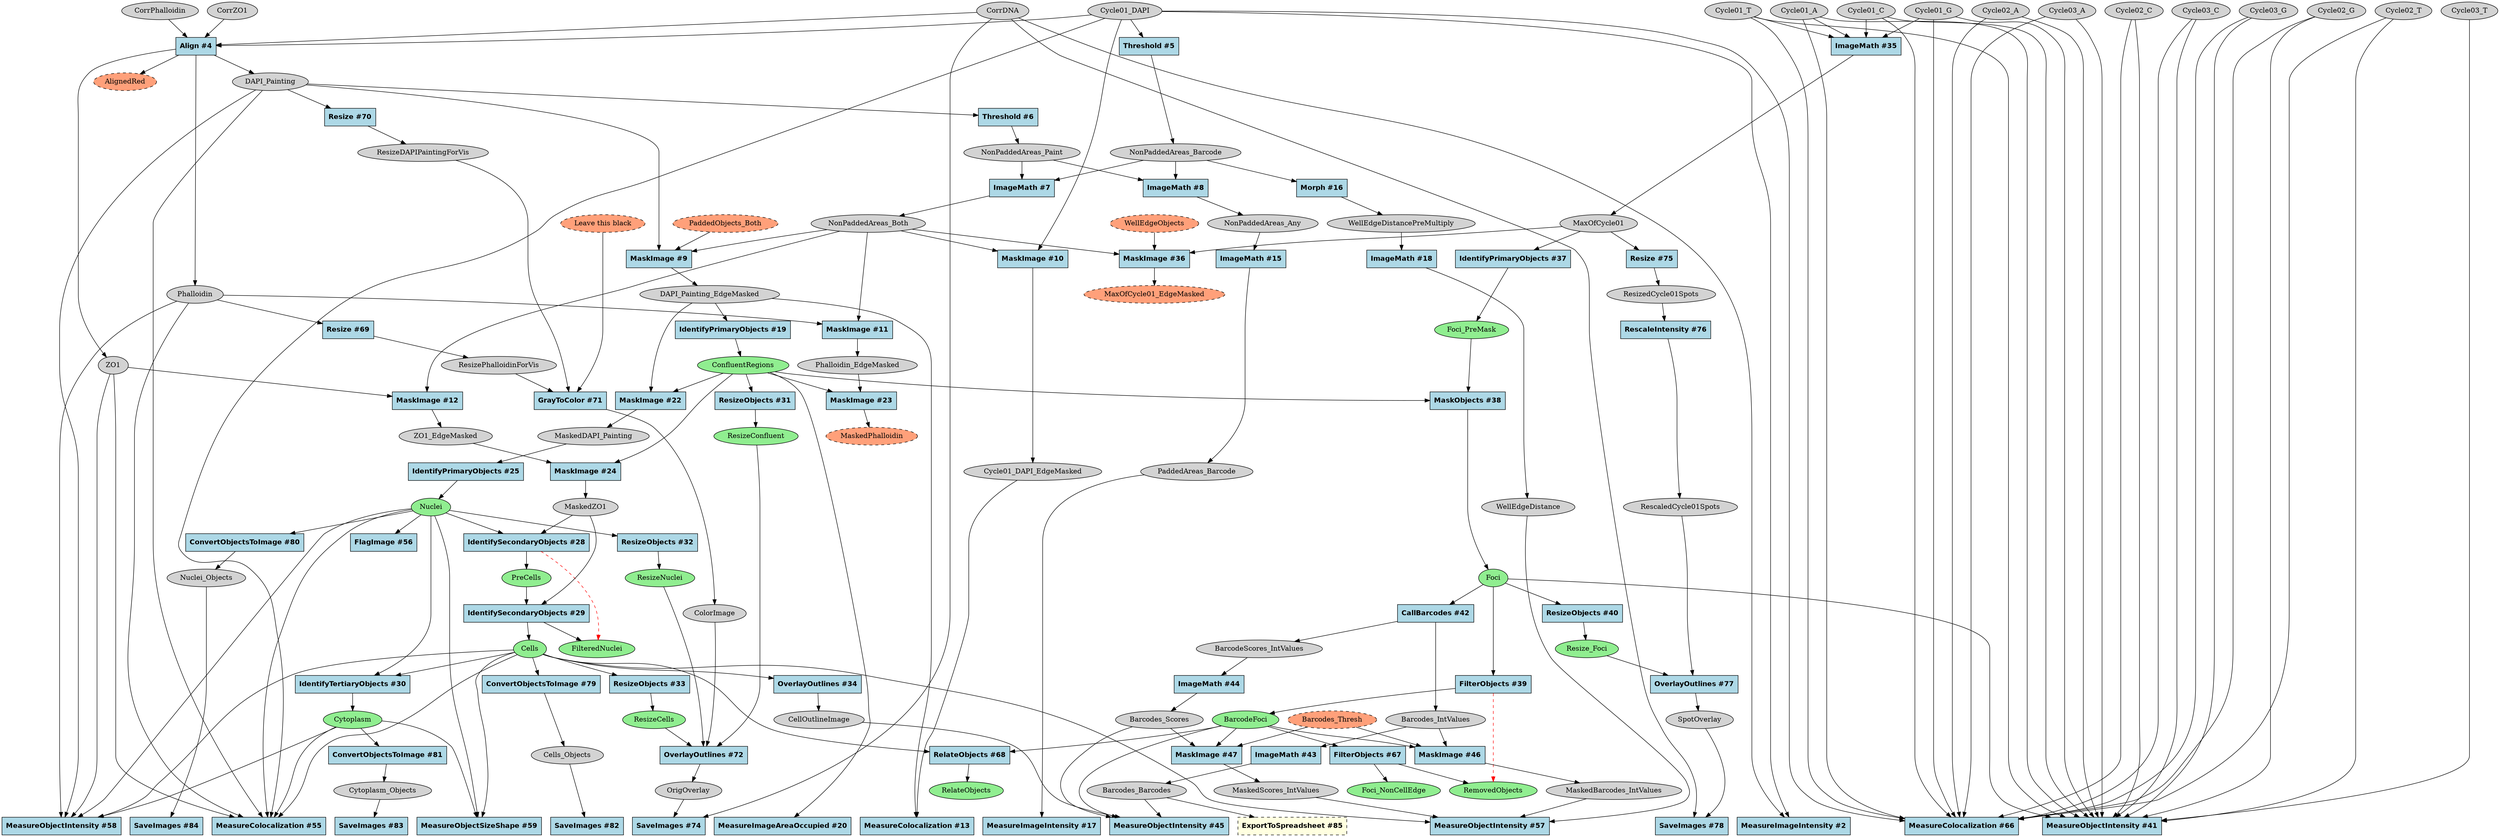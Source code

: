 strict digraph {
"image__Leave this black" [type=image, label="Leave this black", filtered=True, shape=ellipse, style="filled,dashed", fillcolor=lightsalmon];
Align_d0c009c5 [type=module, label="Align #4", module_name=Align, module_num=4, original_num=4, stable_id="Align_d0c009c5", enabled=True, shape=box, style=filled, fontname="Helvetica-Bold", fillcolor=lightblue];
CallBarcodes_bc36b96a [type=module, label="CallBarcodes #42", module_name=CallBarcodes, module_num=42, original_num=42, stable_id="CallBarcodes_bc36b96a", enabled=True, shape=box, style=filled, fontname="Helvetica-Bold", fillcolor=lightblue];
ConvertObjectsToImage_3c1046f2 [type=module, label="ConvertObjectsToImage #79", module_name=ConvertObjectsToImage, module_num=79, original_num=79, stable_id="ConvertObjectsToImage_3c1046f2", enabled=True, shape=box, style=filled, fontname="Helvetica-Bold", fillcolor=lightblue];
ConvertObjectsToImage_51f82f98 [type=module, label="ConvertObjectsToImage #81", module_name=ConvertObjectsToImage, module_num=81, original_num=81, stable_id="ConvertObjectsToImage_51f82f98", enabled=True, shape=box, style=filled, fontname="Helvetica-Bold", fillcolor=lightblue];
ConvertObjectsToImage_f0cc435 [type=module, label="ConvertObjectsToImage #80", module_name=ConvertObjectsToImage, module_num=80, original_num=80, stable_id="ConvertObjectsToImage_f0cc435", enabled=True, shape=box, style=filled, fontname="Helvetica-Bold", fillcolor=lightblue];
ExportToSpreadsheet_1de119ea [type=module, label="ExportToSpreadsheet #85", module_name=ExportToSpreadsheet, module_num=85, original_num=85, stable_id="ExportToSpreadsheet_1de119ea", enabled=True, filtered=True, shape=box, style="filled,dashed", fontname="Helvetica-Bold", fillcolor=lightyellow];
FilterObjects_a0d8b12f [type=module, label="FilterObjects #39", module_name=FilterObjects, module_num=39, original_num=39, stable_id="FilterObjects_a0d8b12f", enabled=True, shape=box, style=filled, fontname="Helvetica-Bold", fillcolor=lightblue];
FilterObjects_e8d31de3 [type=module, label="FilterObjects #67", module_name=FilterObjects, module_num=67, original_num=67, stable_id="FilterObjects_e8d31de3", enabled=True, shape=box, style=filled, fontname="Helvetica-Bold", fillcolor=lightblue];
FlagImage_3d76eed3 [type=module, label="FlagImage #56", module_name=FlagImage, module_num=56, original_num=56, stable_id="FlagImage_3d76eed3", enabled=True, shape=box, style=filled, fontname="Helvetica-Bold", fillcolor=lightblue];
GrayToColor_e2eac13e [type=module, label="GrayToColor #71", module_name=GrayToColor, module_num=71, original_num=71, stable_id="GrayToColor_e2eac13e", enabled=True, shape=box, style=filled, fontname="Helvetica-Bold", fillcolor=lightblue];
IdentifyPrimaryObjects_469f5b43 [type=module, label="IdentifyPrimaryObjects #25", module_name=IdentifyPrimaryObjects, module_num=25, original_num=25, stable_id="IdentifyPrimaryObjects_469f5b43", enabled=True, shape=box, style=filled, fontname="Helvetica-Bold", fillcolor=lightblue];
IdentifyPrimaryObjects_61616503 [type=module, label="IdentifyPrimaryObjects #19", module_name=IdentifyPrimaryObjects, module_num=19, original_num=19, stable_id="IdentifyPrimaryObjects_61616503", enabled=True, shape=box, style=filled, fontname="Helvetica-Bold", fillcolor=lightblue];
IdentifyPrimaryObjects_c40746df [type=module, label="IdentifyPrimaryObjects #37", module_name=IdentifyPrimaryObjects, module_num=37, original_num=37, stable_id="IdentifyPrimaryObjects_c40746df", enabled=True, shape=box, style=filled, fontname="Helvetica-Bold", fillcolor=lightblue];
IdentifySecondaryObjects_7ee30c54 [type=module, label="IdentifySecondaryObjects #29", module_name=IdentifySecondaryObjects, module_num=29, original_num=29, stable_id="IdentifySecondaryObjects_7ee30c54", enabled=True, shape=box, style=filled, fontname="Helvetica-Bold", fillcolor=lightblue];
IdentifySecondaryObjects_e49539f5 [type=module, label="IdentifySecondaryObjects #28", module_name=IdentifySecondaryObjects, module_num=28, original_num=28, stable_id="IdentifySecondaryObjects_e49539f5", enabled=True, shape=box, style=filled, fontname="Helvetica-Bold", fillcolor=lightblue];
IdentifyTertiaryObjects_ac7b69a9 [type=module, label="IdentifyTertiaryObjects #30", module_name=IdentifyTertiaryObjects, module_num=30, original_num=30, stable_id="IdentifyTertiaryObjects_ac7b69a9", enabled=True, shape=box, style=filled, fontname="Helvetica-Bold", fillcolor=lightblue];
ImageMath_1533b2a0 [type=module, label="ImageMath #43", module_name=ImageMath, module_num=43, original_num=43, stable_id="ImageMath_1533b2a0", enabled=True, shape=box, style=filled, fontname="Helvetica-Bold", fillcolor=lightblue];
ImageMath_280c71d2 [type=module, label="ImageMath #15", module_name=ImageMath, module_num=15, original_num=15, stable_id="ImageMath_280c71d2", enabled=True, shape=box, style=filled, fontname="Helvetica-Bold", fillcolor=lightblue];
ImageMath_500bfcca [type=module, label="ImageMath #7", module_name=ImageMath, module_num=7, original_num=7, stable_id="ImageMath_500bfcca", enabled=True, shape=box, style=filled, fontname="Helvetica-Bold", fillcolor=lightblue];
ImageMath_71d8e604 [type=module, label="ImageMath #18", module_name=ImageMath, module_num=18, original_num=18, stable_id="ImageMath_71d8e604", enabled=True, shape=box, style=filled, fontname="Helvetica-Bold", fillcolor=lightblue];
ImageMath_76ebca63 [type=module, label="ImageMath #8", module_name=ImageMath, module_num=8, original_num=8, stable_id="ImageMath_76ebca63", enabled=True, shape=box, style=filled, fontname="Helvetica-Bold", fillcolor=lightblue];
ImageMath_82709eb0 [type=module, label="ImageMath #35", module_name=ImageMath, module_num=35, original_num=35, stable_id="ImageMath_82709eb0", enabled=True, shape=box, style=filled, fontname="Helvetica-Bold", fillcolor=lightblue];
ImageMath_fd494492 [type=module, label="ImageMath #44", module_name=ImageMath, module_num=44, original_num=44, stable_id="ImageMath_fd494492", enabled=True, shape=box, style=filled, fontname="Helvetica-Bold", fillcolor=lightblue];
MaskImage_1c28bd3a [type=module, label="MaskImage #47", module_name=MaskImage, module_num=47, original_num=47, stable_id="MaskImage_1c28bd3a", enabled=True, shape=box, style=filled, fontname="Helvetica-Bold", fillcolor=lightblue];
MaskImage_37983b23 [type=module, label="MaskImage #24", module_name=MaskImage, module_num=24, original_num=24, stable_id="MaskImage_37983b23", enabled=True, shape=box, style=filled, fontname="Helvetica-Bold", fillcolor=lightblue];
MaskImage_5611c620 [type=module, label="MaskImage #46", module_name=MaskImage, module_num=46, original_num=46, stable_id="MaskImage_5611c620", enabled=True, shape=box, style=filled, fontname="Helvetica-Bold", fillcolor=lightblue];
MaskImage_5b78475 [type=module, label="MaskImage #36", module_name=MaskImage, module_num=36, original_num=36, stable_id="MaskImage_5b78475", enabled=True, shape=box, style=filled, fontname="Helvetica-Bold", fillcolor=lightblue];
MaskImage_877fe076 [type=module, label="MaskImage #12", module_name=MaskImage, module_num=12, original_num=12, stable_id="MaskImage_877fe076", enabled=True, shape=box, style=filled, fontname="Helvetica-Bold", fillcolor=lightblue];
MaskImage_8db1ea12 [type=module, label="MaskImage #9", module_name=MaskImage, module_num=9, original_num=9, stable_id="MaskImage_8db1ea12", enabled=True, shape=box, style=filled, fontname="Helvetica-Bold", fillcolor=lightblue];
MaskImage_b527d157 [type=module, label="MaskImage #10", module_name=MaskImage, module_num=10, original_num=10, stable_id="MaskImage_b527d157", enabled=True, shape=box, style=filled, fontname="Helvetica-Bold", fillcolor=lightblue];
MaskImage_da1549b4 [type=module, label="MaskImage #11", module_name=MaskImage, module_num=11, original_num=11, stable_id="MaskImage_da1549b4", enabled=True, shape=box, style=filled, fontname="Helvetica-Bold", fillcolor=lightblue];
MaskImage_e05533c6 [type=module, label="MaskImage #22", module_name=MaskImage, module_num=22, original_num=22, stable_id="MaskImage_e05533c6", enabled=True, shape=box, style=filled, fontname="Helvetica-Bold", fillcolor=lightblue];
MaskImage_fee3a5da [type=module, label="MaskImage #23", module_name=MaskImage, module_num=23, original_num=23, stable_id="MaskImage_fee3a5da", enabled=True, shape=box, style=filled, fontname="Helvetica-Bold", fillcolor=lightblue];
MaskObjects_cc9b4af4 [type=module, label="MaskObjects #38", module_name=MaskObjects, module_num=38, original_num=38, stable_id="MaskObjects_cc9b4af4", enabled=True, shape=box, style=filled, fontname="Helvetica-Bold", fillcolor=lightblue];
MeasureColocalization_11dc7f83 [type=module, label="MeasureColocalization #13", module_name=MeasureColocalization, module_num=13, original_num=13, stable_id="MeasureColocalization_11dc7f83", enabled=True, shape=box, style=filled, fontname="Helvetica-Bold", fillcolor=lightblue];
MeasureColocalization_42947605 [type=module, label="MeasureColocalization #66", module_name=MeasureColocalization, module_num=66, original_num=66, stable_id="MeasureColocalization_42947605", enabled=True, shape=box, style=filled, fontname="Helvetica-Bold", fillcolor=lightblue];
MeasureColocalization_b64ad458 [type=module, label="MeasureColocalization #55", module_name=MeasureColocalization, module_num=55, original_num=55, stable_id="MeasureColocalization_b64ad458", enabled=True, shape=box, style=filled, fontname="Helvetica-Bold", fillcolor=lightblue];
MeasureImageAreaOccupied_6bb28693 [type=module, label="MeasureImageAreaOccupied #20", module_name=MeasureImageAreaOccupied, module_num=20, original_num=20, stable_id="MeasureImageAreaOccupied_6bb28693", enabled=True, shape=box, style=filled, fontname="Helvetica-Bold", fillcolor=lightblue];
MeasureImageIntensity_b80df925 [type=module, label="MeasureImageIntensity #2", module_name=MeasureImageIntensity, module_num=2, original_num=2, stable_id="MeasureImageIntensity_b80df925", enabled=True, shape=box, style=filled, fontname="Helvetica-Bold", fillcolor=lightblue];
MeasureImageIntensity_cd880b23 [type=module, label="MeasureImageIntensity #17", module_name=MeasureImageIntensity, module_num=17, original_num=17, stable_id="MeasureImageIntensity_cd880b23", enabled=True, shape=box, style=filled, fontname="Helvetica-Bold", fillcolor=lightblue];
MeasureObjectIntensity_40d9dc39 [type=module, label="MeasureObjectIntensity #41", module_name=MeasureObjectIntensity, module_num=41, original_num=41, stable_id="MeasureObjectIntensity_40d9dc39", enabled=True, shape=box, style=filled, fontname="Helvetica-Bold", fillcolor=lightblue];
MeasureObjectIntensity_5adac90b [type=module, label="MeasureObjectIntensity #57", module_name=MeasureObjectIntensity, module_num=57, original_num=57, stable_id="MeasureObjectIntensity_5adac90b", enabled=True, shape=box, style=filled, fontname="Helvetica-Bold", fillcolor=lightblue];
MeasureObjectIntensity_93a3ea7d [type=module, label="MeasureObjectIntensity #58", module_name=MeasureObjectIntensity, module_num=58, original_num=58, stable_id="MeasureObjectIntensity_93a3ea7d", enabled=True, shape=box, style=filled, fontname="Helvetica-Bold", fillcolor=lightblue];
MeasureObjectIntensity_f0c4470c [type=module, label="MeasureObjectIntensity #45", module_name=MeasureObjectIntensity, module_num=45, original_num=45, stable_id="MeasureObjectIntensity_f0c4470c", enabled=True, shape=box, style=filled, fontname="Helvetica-Bold", fillcolor=lightblue];
MeasureObjectSizeShape_33e152a1 [type=module, label="MeasureObjectSizeShape #59", module_name=MeasureObjectSizeShape, module_num=59, original_num=59, stable_id="MeasureObjectSizeShape_33e152a1", enabled=True, shape=box, style=filled, fontname="Helvetica-Bold", fillcolor=lightblue];
Morph_f5cbf7cb [type=module, label="Morph #16", module_name=Morph, module_num=16, original_num=16, stable_id="Morph_f5cbf7cb", enabled=True, shape=box, style=filled, fontname="Helvetica-Bold", fillcolor=lightblue];
OverlayOutlines_5eab99c7 [type=module, label="OverlayOutlines #77", module_name=OverlayOutlines, module_num=77, original_num=77, stable_id="OverlayOutlines_5eab99c7", enabled=True, shape=box, style=filled, fontname="Helvetica-Bold", fillcolor=lightblue];
OverlayOutlines_61a2679e [type=module, label="OverlayOutlines #34", module_name=OverlayOutlines, module_num=34, original_num=34, stable_id="OverlayOutlines_61a2679e", enabled=True, shape=box, style=filled, fontname="Helvetica-Bold", fillcolor=lightblue];
OverlayOutlines_cfebace4 [type=module, label="OverlayOutlines #72", module_name=OverlayOutlines, module_num=72, original_num=72, stable_id="OverlayOutlines_cfebace4", enabled=True, shape=box, style=filled, fontname="Helvetica-Bold", fillcolor=lightblue];
RelateObjects_fcb38012 [type=module, label="RelateObjects #68", module_name=RelateObjects, module_num=68, original_num=68, stable_id="RelateObjects_fcb38012", enabled=True, shape=box, style=filled, fontname="Helvetica-Bold", fillcolor=lightblue];
RescaleIntensity_f3506eb1 [type=module, label="RescaleIntensity #76", module_name=RescaleIntensity, module_num=76, original_num=76, stable_id="RescaleIntensity_f3506eb1", enabled=True, shape=box, style=filled, fontname="Helvetica-Bold", fillcolor=lightblue];
ResizeObjects_184fe8c2 [type=module, label="ResizeObjects #31", module_name=ResizeObjects, module_num=31, original_num=31, stable_id="ResizeObjects_184fe8c2", enabled=True, shape=box, style=filled, fontname="Helvetica-Bold", fillcolor=lightblue];
ResizeObjects_29dfc2dc [type=module, label="ResizeObjects #40", module_name=ResizeObjects, module_num=40, original_num=40, stable_id="ResizeObjects_29dfc2dc", enabled=True, shape=box, style=filled, fontname="Helvetica-Bold", fillcolor=lightblue];
ResizeObjects_4d4d450 [type=module, label="ResizeObjects #33", module_name=ResizeObjects, module_num=33, original_num=33, stable_id="ResizeObjects_4d4d450", enabled=True, shape=box, style=filled, fontname="Helvetica-Bold", fillcolor=lightblue];
ResizeObjects_a180598e [type=module, label="ResizeObjects #32", module_name=ResizeObjects, module_num=32, original_num=32, stable_id="ResizeObjects_a180598e", enabled=True, shape=box, style=filled, fontname="Helvetica-Bold", fillcolor=lightblue];
Resize_8b00446f [type=module, label="Resize #69", module_name=Resize, module_num=69, original_num=69, stable_id="Resize_8b00446f", enabled=True, shape=box, style=filled, fontname="Helvetica-Bold", fillcolor=lightblue];
Resize_ad058f57 [type=module, label="Resize #70", module_name=Resize, module_num=70, original_num=70, stable_id="Resize_ad058f57", enabled=True, shape=box, style=filled, fontname="Helvetica-Bold", fillcolor=lightblue];
Resize_b7f4005c [type=module, label="Resize #75", module_name=Resize, module_num=75, original_num=75, stable_id="Resize_b7f4005c", enabled=True, shape=box, style=filled, fontname="Helvetica-Bold", fillcolor=lightblue];
SaveImages_22818067 [type=module, label="SaveImages #82", module_name=SaveImages, module_num=82, original_num=82, stable_id="SaveImages_22818067", enabled=True, shape=box, style=filled, fontname="Helvetica-Bold", fillcolor=lightblue];
SaveImages_2c5c819a [type=module, label="SaveImages #84", module_name=SaveImages, module_num=84, original_num=84, stable_id="SaveImages_2c5c819a", enabled=True, shape=box, style=filled, fontname="Helvetica-Bold", fillcolor=lightblue];
SaveImages_bef43005 [type=module, label="SaveImages #78", module_name=SaveImages, module_num=78, original_num=78, stable_id="SaveImages_bef43005", enabled=True, shape=box, style=filled, fontname="Helvetica-Bold", fillcolor=lightblue];
SaveImages_c7ae0a8c [type=module, label="SaveImages #74", module_name=SaveImages, module_num=74, original_num=74, stable_id="SaveImages_c7ae0a8c", enabled=True, shape=box, style=filled, fontname="Helvetica-Bold", fillcolor=lightblue];
SaveImages_e910b9eb [type=module, label="SaveImages #83", module_name=SaveImages, module_num=83, original_num=83, stable_id="SaveImages_e910b9eb", enabled=True, shape=box, style=filled, fontname="Helvetica-Bold", fillcolor=lightblue];
Threshold_2b5e237d [type=module, label="Threshold #5", module_name=Threshold, module_num=5, original_num=5, stable_id="Threshold_2b5e237d", enabled=True, shape=box, style=filled, fontname="Helvetica-Bold", fillcolor=lightblue];
Threshold_3396c4ee [type=module, label="Threshold #6", module_name=Threshold, module_num=6, original_num=6, stable_id="Threshold_3396c4ee", enabled=True, shape=box, style=filled, fontname="Helvetica-Bold", fillcolor=lightblue];
image__AlignedRed [type=image, label=AlignedRed, filtered=True, shape=ellipse, style="filled,dashed", fillcolor=lightsalmon];
image__BarcodeScores_IntValues [type=image, label="BarcodeScores_IntValues", shape=ellipse, style=filled, fillcolor=lightgray];
image__Barcodes_Barcodes [type=image, label="Barcodes_Barcodes", shape=ellipse, style=filled, fillcolor=lightgray];
image__Barcodes_IntValues [type=image, label="Barcodes_IntValues", shape=ellipse, style=filled, fillcolor=lightgray];
image__Barcodes_Scores [type=image, label="Barcodes_Scores", shape=ellipse, style=filled, fillcolor=lightgray];
image__Barcodes_Thresh [type=image, label="Barcodes_Thresh", filtered=True, shape=ellipse, style="filled,dashed", fillcolor=lightsalmon];
image__CellOutlineImage [type=image, label=CellOutlineImage, shape=ellipse, style=filled, fillcolor=lightgray];
image__Cells_Objects [type=image, label="Cells_Objects", shape=ellipse, style=filled, fillcolor=lightgray];
image__ColorImage [type=image, label=ColorImage, shape=ellipse, style=filled, fillcolor=lightgray];
image__CorrDNA [type=image, label=CorrDNA, shape=ellipse, style=filled, fillcolor=lightgray];
image__CorrPhalloidin [type=image, label=CorrPhalloidin, shape=ellipse, style=filled, fillcolor=lightgray];
image__CorrZO1 [type=image, label=CorrZO1, shape=ellipse, style=filled, fillcolor=lightgray];
image__Cycle01_A [type=image, label="Cycle01_A", shape=ellipse, style=filled, fillcolor=lightgray];
image__Cycle01_C [type=image, label="Cycle01_C", shape=ellipse, style=filled, fillcolor=lightgray];
image__Cycle01_DAPI [type=image, label="Cycle01_DAPI", shape=ellipse, style=filled, fillcolor=lightgray];
image__Cycle01_DAPI_EdgeMasked [type=image, label="Cycle01_DAPI_EdgeMasked", shape=ellipse, style=filled, fillcolor=lightgray];
image__Cycle01_G [type=image, label="Cycle01_G", shape=ellipse, style=filled, fillcolor=lightgray];
image__Cycle01_T [type=image, label="Cycle01_T", shape=ellipse, style=filled, fillcolor=lightgray];
image__Cycle02_A [type=image, label="Cycle02_A", shape=ellipse, style=filled, fillcolor=lightgray];
image__Cycle02_C [type=image, label="Cycle02_C", shape=ellipse, style=filled, fillcolor=lightgray];
image__Cycle02_G [type=image, label="Cycle02_G", shape=ellipse, style=filled, fillcolor=lightgray];
image__Cycle02_T [type=image, label="Cycle02_T", shape=ellipse, style=filled, fillcolor=lightgray];
image__Cycle03_A [type=image, label="Cycle03_A", shape=ellipse, style=filled, fillcolor=lightgray];
image__Cycle03_C [type=image, label="Cycle03_C", shape=ellipse, style=filled, fillcolor=lightgray];
image__Cycle03_G [type=image, label="Cycle03_G", shape=ellipse, style=filled, fillcolor=lightgray];
image__Cycle03_T [type=image, label="Cycle03_T", shape=ellipse, style=filled, fillcolor=lightgray];
image__Cytoplasm_Objects [type=image, label="Cytoplasm_Objects", shape=ellipse, style=filled, fillcolor=lightgray];
image__DAPI_Painting [type=image, label="DAPI_Painting", shape=ellipse, style=filled, fillcolor=lightgray];
image__DAPI_Painting_EdgeMasked [type=image, label="DAPI_Painting_EdgeMasked", shape=ellipse, style=filled, fillcolor=lightgray];
image__MaskedBarcodes_IntValues [type=image, label="MaskedBarcodes_IntValues", shape=ellipse, style=filled, fillcolor=lightgray];
image__MaskedDAPI_Painting [type=image, label="MaskedDAPI_Painting", shape=ellipse, style=filled, fillcolor=lightgray];
image__MaskedPhalloidin [type=image, label=MaskedPhalloidin, filtered=True, shape=ellipse, style="filled,dashed", fillcolor=lightsalmon];
image__MaskedScores_IntValues [type=image, label="MaskedScores_IntValues", shape=ellipse, style=filled, fillcolor=lightgray];
image__MaskedZO1 [type=image, label=MaskedZO1, shape=ellipse, style=filled, fillcolor=lightgray];
image__MaxOfCycle01 [type=image, label=MaxOfCycle01, shape=ellipse, style=filled, fillcolor=lightgray];
image__MaxOfCycle01_EdgeMasked [type=image, label="MaxOfCycle01_EdgeMasked", filtered=True, shape=ellipse, style="filled,dashed", fillcolor=lightsalmon];
image__NonPaddedAreas_Any [type=image, label="NonPaddedAreas_Any", shape=ellipse, style=filled, fillcolor=lightgray];
image__NonPaddedAreas_Barcode [type=image, label="NonPaddedAreas_Barcode", shape=ellipse, style=filled, fillcolor=lightgray];
image__NonPaddedAreas_Both [type=image, label="NonPaddedAreas_Both", shape=ellipse, style=filled, fillcolor=lightgray];
image__NonPaddedAreas_Paint [type=image, label="NonPaddedAreas_Paint", shape=ellipse, style=filled, fillcolor=lightgray];
image__Nuclei_Objects [type=image, label="Nuclei_Objects", shape=ellipse, style=filled, fillcolor=lightgray];
image__OrigOverlay [type=image, label=OrigOverlay, shape=ellipse, style=filled, fillcolor=lightgray];
image__PaddedAreas_Barcode [type=image, label="PaddedAreas_Barcode", shape=ellipse, style=filled, fillcolor=lightgray];
image__Phalloidin [type=image, label=Phalloidin, shape=ellipse, style=filled, fillcolor=lightgray];
image__Phalloidin_EdgeMasked [type=image, label="Phalloidin_EdgeMasked", shape=ellipse, style=filled, fillcolor=lightgray];
image__RescaledCycle01Spots [type=image, label=RescaledCycle01Spots, shape=ellipse, style=filled, fillcolor=lightgray];
image__ResizeDAPIPaintingForVis [type=image, label=ResizeDAPIPaintingForVis, shape=ellipse, style=filled, fillcolor=lightgray];
image__ResizePhalloidinForVis [type=image, label=ResizePhalloidinForVis, shape=ellipse, style=filled, fillcolor=lightgray];
image__ResizedCycle01Spots [type=image, label=ResizedCycle01Spots, shape=ellipse, style=filled, fillcolor=lightgray];
image__SpotOverlay [type=image, label=SpotOverlay, shape=ellipse, style=filled, fillcolor=lightgray];
image__WellEdgeDistance [type=image, label=WellEdgeDistance, shape=ellipse, style=filled, fillcolor=lightgray];
image__WellEdgeDistancePreMultiply [type=image, label=WellEdgeDistancePreMultiply, shape=ellipse, style=filled, fillcolor=lightgray];
image__ZO1 [type=image, label=ZO1, shape=ellipse, style=filled, fillcolor=lightgray];
image__ZO1_EdgeMasked [type=image, label="ZO1_EdgeMasked", shape=ellipse, style=filled, fillcolor=lightgray];
object__BarcodeFoci [type=object, label=BarcodeFoci, shape=ellipse, style=filled, fillcolor=lightgreen];
object__Cells [type=object, label=Cells, shape=ellipse, style=filled, fillcolor=lightgreen];
object__ConfluentRegions [type=object, label=ConfluentRegions, shape=ellipse, style=filled, fillcolor=lightgreen];
object__Cytoplasm [type=object, label=Cytoplasm, shape=ellipse, style=filled, fillcolor=lightgreen];
object__FilteredNuclei [type=object, label=FilteredNuclei, shape=ellipse, style=filled, fillcolor=lightgreen];
object__Foci [type=object, label=Foci, shape=ellipse, style=filled, fillcolor=lightgreen];
object__Foci_NonCellEdge [type=object, label="Foci_NonCellEdge", shape=ellipse, style=filled, fillcolor=lightgreen];
object__Foci_PreMask [type=object, label="Foci_PreMask", shape=ellipse, style=filled, fillcolor=lightgreen];
object__Nuclei [type=object, label=Nuclei, shape=ellipse, style=filled, fillcolor=lightgreen];
object__PaddedObjects_Both [type=object, label="PaddedObjects_Both", filtered=True, shape=ellipse, style="filled,dashed", fillcolor=lightsalmon];
object__PreCells [type=object, label=PreCells, shape=ellipse, style=filled, fillcolor=lightgreen];
object__RelateObjects [type=object, label=RelateObjects, shape=ellipse, style=filled, fillcolor=lightgreen];
object__RemovedObjects [type=object, label=RemovedObjects, shape=ellipse, style=filled, fillcolor=lightgreen];
object__ResizeCells [type=object, label=ResizeCells, shape=ellipse, style=filled, fillcolor=lightgreen];
object__ResizeConfluent [type=object, label=ResizeConfluent, shape=ellipse, style=filled, fillcolor=lightgreen];
object__ResizeNuclei [type=object, label=ResizeNuclei, shape=ellipse, style=filled, fillcolor=lightgreen];
object__Resize_Foci [type=object, label="Resize_Foci", shape=ellipse, style=filled, fillcolor=lightgreen];
object__WellEdgeObjects [type=object, label=WellEdgeObjects, filtered=True, shape=ellipse, style="filled,dashed", fillcolor=lightsalmon];
"image__Leave this black" -> GrayToColor_e2eac13e [type="image_input"];
Align_d0c009c5 -> image__AlignedRed [type="image_output"];
Align_d0c009c5 -> image__DAPI_Painting [type="image_output"];
Align_d0c009c5 -> image__Phalloidin [type="image_output"];
Align_d0c009c5 -> image__ZO1 [type="image_output"];
CallBarcodes_bc36b96a -> image__BarcodeScores_IntValues [type="image_output"];
CallBarcodes_bc36b96a -> image__Barcodes_IntValues [type="image_output"];
ConvertObjectsToImage_3c1046f2 -> image__Cells_Objects [type="image_output"];
ConvertObjectsToImage_51f82f98 -> image__Cytoplasm_Objects [type="image_output"];
ConvertObjectsToImage_f0cc435 -> image__Nuclei_Objects [type="image_output"];
FilterObjects_a0d8b12f -> object__BarcodeFoci [type="object_output"];
FilterObjects_a0d8b12f -> object__RemovedObjects [type="object_output", filtered=True, style=dashed, color=red];
FilterObjects_e8d31de3 -> object__Foci_NonCellEdge [type="object_output"];
FilterObjects_e8d31de3 -> object__RemovedObjects [type="object_output"];
GrayToColor_e2eac13e -> image__ColorImage [type="image_output"];
IdentifyPrimaryObjects_469f5b43 -> object__Nuclei [type="object_output"];
IdentifyPrimaryObjects_61616503 -> object__ConfluentRegions [type="object_output"];
IdentifyPrimaryObjects_c40746df -> object__Foci_PreMask [type="object_output"];
IdentifySecondaryObjects_7ee30c54 -> object__Cells [type="object_output"];
IdentifySecondaryObjects_7ee30c54 -> object__FilteredNuclei [type="object_output"];
IdentifySecondaryObjects_e49539f5 -> object__FilteredNuclei [type="object_output", filtered=True, style=dashed, color=red];
IdentifySecondaryObjects_e49539f5 -> object__PreCells [type="object_output"];
IdentifyTertiaryObjects_ac7b69a9 -> object__Cytoplasm [type="object_output"];
ImageMath_1533b2a0 -> image__Barcodes_Barcodes [type="image_output"];
ImageMath_280c71d2 -> image__PaddedAreas_Barcode [type="image_output"];
ImageMath_500bfcca -> image__NonPaddedAreas_Both [type="image_output"];
ImageMath_71d8e604 -> image__WellEdgeDistance [type="image_output"];
ImageMath_76ebca63 -> image__NonPaddedAreas_Any [type="image_output"];
ImageMath_82709eb0 -> image__MaxOfCycle01 [type="image_output"];
ImageMath_fd494492 -> image__Barcodes_Scores [type="image_output"];
MaskImage_1c28bd3a -> image__MaskedScores_IntValues [type="image_output"];
MaskImage_37983b23 -> image__MaskedZO1 [type="image_output"];
MaskImage_5611c620 -> image__MaskedBarcodes_IntValues [type="image_output"];
MaskImage_5b78475 -> image__MaxOfCycle01_EdgeMasked [type="image_output"];
MaskImage_877fe076 -> image__ZO1_EdgeMasked [type="image_output"];
MaskImage_8db1ea12 -> image__DAPI_Painting_EdgeMasked [type="image_output"];
MaskImage_b527d157 -> image__Cycle01_DAPI_EdgeMasked [type="image_output"];
MaskImage_da1549b4 -> image__Phalloidin_EdgeMasked [type="image_output"];
MaskImage_e05533c6 -> image__MaskedDAPI_Painting [type="image_output"];
MaskImage_fee3a5da -> image__MaskedPhalloidin [type="image_output"];
MaskObjects_cc9b4af4 -> object__Foci [type="object_output"];
Morph_f5cbf7cb -> image__WellEdgeDistancePreMultiply [type="image_output"];
OverlayOutlines_5eab99c7 -> image__SpotOverlay [type="image_output"];
OverlayOutlines_61a2679e -> image__CellOutlineImage [type="image_output"];
OverlayOutlines_cfebace4 -> image__OrigOverlay [type="image_output"];
RelateObjects_fcb38012 -> object__RelateObjects [type="object_output"];
RescaleIntensity_f3506eb1 -> image__RescaledCycle01Spots [type="image_output"];
ResizeObjects_184fe8c2 -> object__ResizeConfluent [type="object_output"];
ResizeObjects_29dfc2dc -> object__Resize_Foci [type="object_output"];
ResizeObjects_4d4d450 -> object__ResizeCells [type="object_output"];
ResizeObjects_a180598e -> object__ResizeNuclei [type="object_output"];
Resize_8b00446f -> image__ResizePhalloidinForVis [type="image_output"];
Resize_ad058f57 -> image__ResizeDAPIPaintingForVis [type="image_output"];
Resize_b7f4005c -> image__ResizedCycle01Spots [type="image_output"];
Threshold_2b5e237d -> image__NonPaddedAreas_Barcode [type="image_output"];
Threshold_3396c4ee -> image__NonPaddedAreas_Paint [type="image_output"];
image__BarcodeScores_IntValues -> ImageMath_fd494492 [type="image_input"];
image__Barcodes_Barcodes -> ExportToSpreadsheet_1de119ea [type="image_input"];
image__Barcodes_Barcodes -> MeasureObjectIntensity_f0c4470c [type="image_list_input"];
image__Barcodes_IntValues -> ImageMath_1533b2a0 [type="image_input"];
image__Barcodes_IntValues -> MaskImage_5611c620 [type="image_input"];
image__Barcodes_Scores -> MaskImage_1c28bd3a [type="image_input"];
image__Barcodes_Scores -> MeasureObjectIntensity_f0c4470c [type="image_list_input"];
image__Barcodes_Thresh -> MaskImage_1c28bd3a [type="image_input"];
image__Barcodes_Thresh -> MaskImage_5611c620 [type="image_input"];
image__CellOutlineImage -> MeasureObjectIntensity_f0c4470c [type="image_list_input"];
image__Cells_Objects -> SaveImages_22818067 [type="image_input"];
image__ColorImage -> OverlayOutlines_cfebace4 [type="image_input"];
image__CorrDNA -> Align_d0c009c5 [type="image_input"];
image__CorrDNA -> MeasureImageIntensity_b80df925 [type="image_list_input"];
image__CorrDNA -> SaveImages_bef43005 [type="image_input"];
image__CorrDNA -> SaveImages_c7ae0a8c [type="image_input"];
image__CorrPhalloidin -> Align_d0c009c5 [type="image_input"];
image__CorrZO1 -> Align_d0c009c5 [type="image_input"];
image__Cycle01_A -> ImageMath_82709eb0 [type="image_input"];
image__Cycle01_A -> MeasureColocalization_42947605 [type="image_list_input"];
image__Cycle01_A -> MeasureObjectIntensity_40d9dc39 [type="image_list_input"];
image__Cycle01_C -> ImageMath_82709eb0 [type="image_input"];
image__Cycle01_C -> MeasureColocalization_42947605 [type="image_list_input"];
image__Cycle01_C -> MeasureObjectIntensity_40d9dc39 [type="image_list_input"];
image__Cycle01_DAPI -> Align_d0c009c5 [type="image_input"];
image__Cycle01_DAPI -> MaskImage_b527d157 [type="image_input"];
image__Cycle01_DAPI -> MeasureColocalization_42947605 [type="image_list_input"];
image__Cycle01_DAPI -> MeasureColocalization_b64ad458 [type="image_list_input"];
image__Cycle01_DAPI -> MeasureImageIntensity_b80df925 [type="image_list_input"];
image__Cycle01_DAPI -> Threshold_2b5e237d [type="image_input"];
image__Cycle01_DAPI_EdgeMasked -> MeasureColocalization_11dc7f83 [type="image_list_input"];
image__Cycle01_G -> ImageMath_82709eb0 [type="image_input"];
image__Cycle01_G -> MeasureColocalization_42947605 [type="image_list_input"];
image__Cycle01_G -> MeasureObjectIntensity_40d9dc39 [type="image_list_input"];
image__Cycle01_T -> ImageMath_82709eb0 [type="image_input"];
image__Cycle01_T -> MeasureColocalization_42947605 [type="image_list_input"];
image__Cycle01_T -> MeasureObjectIntensity_40d9dc39 [type="image_list_input"];
image__Cycle02_A -> MeasureColocalization_42947605 [type="image_list_input"];
image__Cycle02_A -> MeasureObjectIntensity_40d9dc39 [type="image_list_input"];
image__Cycle02_C -> MeasureColocalization_42947605 [type="image_list_input"];
image__Cycle02_C -> MeasureObjectIntensity_40d9dc39 [type="image_list_input"];
image__Cycle02_G -> MeasureColocalization_42947605 [type="image_list_input"];
image__Cycle02_G -> MeasureObjectIntensity_40d9dc39 [type="image_list_input"];
image__Cycle02_T -> MeasureColocalization_42947605 [type="image_list_input"];
image__Cycle02_T -> MeasureObjectIntensity_40d9dc39 [type="image_list_input"];
image__Cycle03_A -> MeasureColocalization_42947605 [type="image_list_input"];
image__Cycle03_A -> MeasureObjectIntensity_40d9dc39 [type="image_list_input"];
image__Cycle03_C -> MeasureColocalization_42947605 [type="image_list_input"];
image__Cycle03_C -> MeasureObjectIntensity_40d9dc39 [type="image_list_input"];
image__Cycle03_G -> MeasureColocalization_42947605 [type="image_list_input"];
image__Cycle03_G -> MeasureObjectIntensity_40d9dc39 [type="image_list_input"];
image__Cycle03_T -> MeasureObjectIntensity_40d9dc39 [type="image_list_input"];
image__Cytoplasm_Objects -> SaveImages_e910b9eb [type="image_input"];
image__DAPI_Painting -> MaskImage_8db1ea12 [type="image_input"];
image__DAPI_Painting -> MeasureColocalization_b64ad458 [type="image_list_input"];
image__DAPI_Painting -> MeasureObjectIntensity_93a3ea7d [type="image_list_input"];
image__DAPI_Painting -> Resize_ad058f57 [type="image_input"];
image__DAPI_Painting -> Threshold_3396c4ee [type="image_input"];
image__DAPI_Painting_EdgeMasked -> IdentifyPrimaryObjects_61616503 [type="image_input"];
image__DAPI_Painting_EdgeMasked -> MaskImage_e05533c6 [type="image_input"];
image__DAPI_Painting_EdgeMasked -> MeasureColocalization_11dc7f83 [type="image_list_input"];
image__MaskedBarcodes_IntValues -> MeasureObjectIntensity_5adac90b [type="image_list_input"];
image__MaskedDAPI_Painting -> IdentifyPrimaryObjects_469f5b43 [type="image_input"];
image__MaskedScores_IntValues -> MeasureObjectIntensity_5adac90b [type="image_list_input"];
image__MaskedZO1 -> IdentifySecondaryObjects_7ee30c54 [type="image_input"];
image__MaskedZO1 -> IdentifySecondaryObjects_e49539f5 [type="image_input"];
image__MaxOfCycle01 -> IdentifyPrimaryObjects_c40746df [type="image_input"];
image__MaxOfCycle01 -> MaskImage_5b78475 [type="image_input"];
image__MaxOfCycle01 -> Resize_b7f4005c [type="image_input"];
image__NonPaddedAreas_Any -> ImageMath_280c71d2 [type="image_input"];
image__NonPaddedAreas_Barcode -> ImageMath_500bfcca [type="image_input"];
image__NonPaddedAreas_Barcode -> ImageMath_76ebca63 [type="image_input"];
image__NonPaddedAreas_Barcode -> Morph_f5cbf7cb [type="image_input"];
image__NonPaddedAreas_Both -> MaskImage_5b78475 [type="image_input"];
image__NonPaddedAreas_Both -> MaskImage_877fe076 [type="image_input"];
image__NonPaddedAreas_Both -> MaskImage_8db1ea12 [type="image_input"];
image__NonPaddedAreas_Both -> MaskImage_b527d157 [type="image_input"];
image__NonPaddedAreas_Both -> MaskImage_da1549b4 [type="image_input"];
image__NonPaddedAreas_Paint -> ImageMath_500bfcca [type="image_input"];
image__NonPaddedAreas_Paint -> ImageMath_76ebca63 [type="image_input"];
image__Nuclei_Objects -> SaveImages_2c5c819a [type="image_input"];
image__OrigOverlay -> SaveImages_c7ae0a8c [type="image_input"];
image__PaddedAreas_Barcode -> MeasureImageIntensity_cd880b23 [type="image_list_input"];
image__Phalloidin -> MaskImage_da1549b4 [type="image_input"];
image__Phalloidin -> MeasureColocalization_b64ad458 [type="image_list_input"];
image__Phalloidin -> MeasureObjectIntensity_93a3ea7d [type="image_list_input"];
image__Phalloidin -> Resize_8b00446f [type="image_input"];
image__Phalloidin_EdgeMasked -> MaskImage_fee3a5da [type="image_input"];
image__RescaledCycle01Spots -> OverlayOutlines_5eab99c7 [type="image_input"];
image__ResizeDAPIPaintingForVis -> GrayToColor_e2eac13e [type="image_input"];
image__ResizePhalloidinForVis -> GrayToColor_e2eac13e [type="image_input"];
image__ResizedCycle01Spots -> RescaleIntensity_f3506eb1 [type="image_input"];
image__SpotOverlay -> SaveImages_bef43005 [type="image_input"];
image__WellEdgeDistance -> MeasureObjectIntensity_5adac90b [type="image_list_input"];
image__WellEdgeDistancePreMultiply -> ImageMath_71d8e604 [type="image_input"];
image__ZO1 -> MaskImage_877fe076 [type="image_input"];
image__ZO1 -> MeasureColocalization_b64ad458 [type="image_list_input"];
image__ZO1 -> MeasureObjectIntensity_93a3ea7d [type="image_list_input"];
image__ZO1_EdgeMasked -> MaskImage_37983b23 [type="image_input"];
object__BarcodeFoci -> FilterObjects_e8d31de3 [type="object_input"];
object__BarcodeFoci -> MaskImage_1c28bd3a [type="object_input"];
object__BarcodeFoci -> MaskImage_5611c620 [type="object_input"];
object__BarcodeFoci -> MeasureObjectIntensity_f0c4470c [type="object_list_input"];
object__BarcodeFoci -> RelateObjects_fcb38012 [type="object_input"];
object__Cells -> ConvertObjectsToImage_3c1046f2 [type="object_input"];
object__Cells -> IdentifyTertiaryObjects_ac7b69a9 [type="object_input"];
object__Cells -> MeasureColocalization_b64ad458 [type="object_list_input"];
object__Cells -> MeasureObjectIntensity_5adac90b [type="object_list_input"];
object__Cells -> MeasureObjectIntensity_93a3ea7d [type="object_list_input"];
object__Cells -> MeasureObjectSizeShape_33e152a1 [type="object_list_input"];
object__Cells -> OverlayOutlines_61a2679e [type="object_input"];
object__Cells -> RelateObjects_fcb38012 [type="object_input"];
object__Cells -> ResizeObjects_4d4d450 [type="object_input"];
object__ConfluentRegions -> MaskImage_37983b23 [type="object_input"];
object__ConfluentRegions -> MaskImage_e05533c6 [type="object_input"];
object__ConfluentRegions -> MaskImage_fee3a5da [type="object_input"];
object__ConfluentRegions -> MaskObjects_cc9b4af4 [type="object_input"];
object__ConfluentRegions -> MeasureImageAreaOccupied_6bb28693 [type="object_list_input"];
object__ConfluentRegions -> ResizeObjects_184fe8c2 [type="object_input"];
object__Cytoplasm -> ConvertObjectsToImage_51f82f98 [type="object_input"];
object__Cytoplasm -> MeasureColocalization_b64ad458 [type="object_list_input"];
object__Cytoplasm -> MeasureObjectIntensity_93a3ea7d [type="object_list_input"];
object__Cytoplasm -> MeasureObjectSizeShape_33e152a1 [type="object_list_input"];
object__Foci -> CallBarcodes_bc36b96a [type="object_input"];
object__Foci -> FilterObjects_a0d8b12f [type="object_input"];
object__Foci -> MeasureObjectIntensity_40d9dc39 [type="object_list_input"];
object__Foci -> ResizeObjects_29dfc2dc [type="object_input"];
object__Foci_PreMask -> MaskObjects_cc9b4af4 [type="object_input"];
object__Nuclei -> ConvertObjectsToImage_f0cc435 [type="object_input"];
object__Nuclei -> FlagImage_3d76eed3 [type="object_input"];
object__Nuclei -> IdentifySecondaryObjects_e49539f5 [type="object_input"];
object__Nuclei -> IdentifyTertiaryObjects_ac7b69a9 [type="object_input"];
object__Nuclei -> MeasureColocalization_b64ad458 [type="object_list_input"];
object__Nuclei -> MeasureObjectIntensity_93a3ea7d [type="object_list_input"];
object__Nuclei -> MeasureObjectSizeShape_33e152a1 [type="object_list_input"];
object__Nuclei -> ResizeObjects_a180598e [type="object_input"];
object__PaddedObjects_Both -> MaskImage_8db1ea12 [type="object_input"];
object__PreCells -> IdentifySecondaryObjects_7ee30c54 [type="object_input"];
object__ResizeCells -> OverlayOutlines_cfebace4 [type="object_input"];
object__ResizeConfluent -> OverlayOutlines_cfebace4 [type="object_input"];
object__ResizeNuclei -> OverlayOutlines_cfebace4 [type="object_input"];
object__Resize_Foci -> OverlayOutlines_5eab99c7 [type="object_input"];
object__WellEdgeObjects -> MaskImage_5b78475 [type="object_input"];

  {rank = min; image__CorrDNA; image__Cycle01_DAPI; image__CorrZO1; image__CorrPhalloidin; image__Cycle01_A; image__Cycle01_C; image__Cycle01_G; image__Cycle01_T; image__Cycle02_A; image__Cycle02_C; image__Cycle02_G; image__Cycle02_T; image__Cycle03_A; image__Cycle03_C; image__Cycle03_G; image__Cycle03_T;}
  {rank = max; MeasureImageIntensity_b80df925; MeasureColocalization_11dc7f83; MeasureImageIntensity_cd880b23; MeasureImageAreaOccupied_6bb28693; MeasureObjectIntensity_40d9dc39; MeasureObjectIntensity_f0c4470c; MeasureColocalization_b64ad458; MeasureObjectIntensity_5adac90b; MeasureObjectIntensity_93a3ea7d; MeasureObjectSizeShape_33e152a1; MeasureColocalization_42947605; SaveImages_c7ae0a8c; SaveImages_bef43005; SaveImages_22818067; SaveImages_e910b9eb; SaveImages_2c5c819a;}
}
